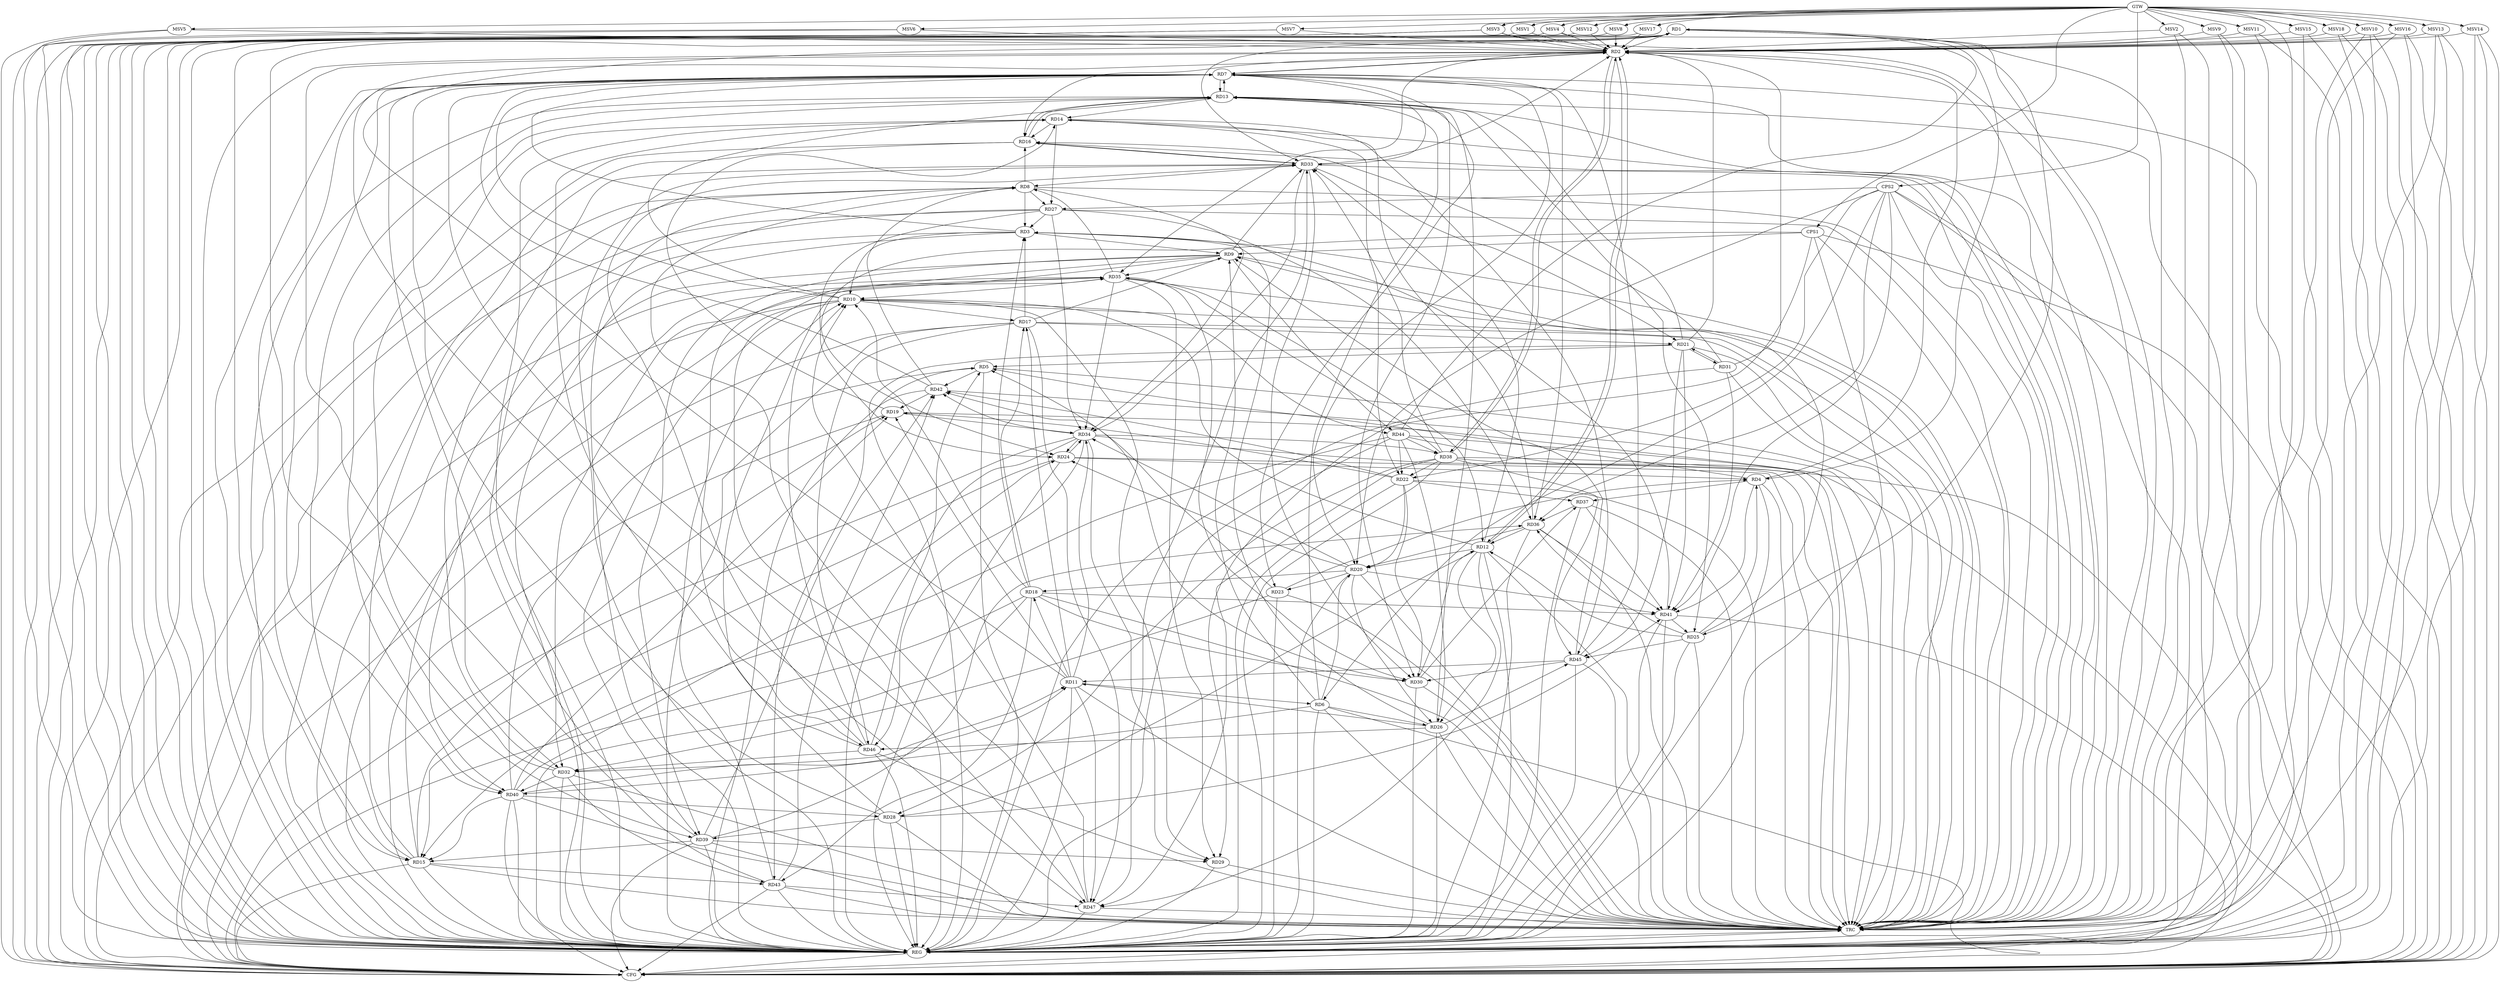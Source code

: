 strict digraph G {
  RD1 [ label="RD1" ];
  RD2 [ label="RD2" ];
  RD3 [ label="RD3" ];
  RD4 [ label="RD4" ];
  RD5 [ label="RD5" ];
  RD6 [ label="RD6" ];
  RD7 [ label="RD7" ];
  RD8 [ label="RD8" ];
  RD9 [ label="RD9" ];
  RD10 [ label="RD10" ];
  RD11 [ label="RD11" ];
  RD12 [ label="RD12" ];
  RD13 [ label="RD13" ];
  RD14 [ label="RD14" ];
  RD15 [ label="RD15" ];
  RD16 [ label="RD16" ];
  RD17 [ label="RD17" ];
  RD18 [ label="RD18" ];
  RD19 [ label="RD19" ];
  RD20 [ label="RD20" ];
  RD21 [ label="RD21" ];
  RD22 [ label="RD22" ];
  RD23 [ label="RD23" ];
  RD24 [ label="RD24" ];
  RD25 [ label="RD25" ];
  RD26 [ label="RD26" ];
  RD27 [ label="RD27" ];
  RD28 [ label="RD28" ];
  RD29 [ label="RD29" ];
  RD30 [ label="RD30" ];
  RD31 [ label="RD31" ];
  RD32 [ label="RD32" ];
  RD33 [ label="RD33" ];
  RD34 [ label="RD34" ];
  RD35 [ label="RD35" ];
  RD36 [ label="RD36" ];
  RD37 [ label="RD37" ];
  RD38 [ label="RD38" ];
  RD39 [ label="RD39" ];
  RD40 [ label="RD40" ];
  RD41 [ label="RD41" ];
  RD42 [ label="RD42" ];
  RD43 [ label="RD43" ];
  RD44 [ label="RD44" ];
  RD45 [ label="RD45" ];
  RD46 [ label="RD46" ];
  RD47 [ label="RD47" ];
  CPS1 [ label="CPS1" ];
  CPS2 [ label="CPS2" ];
  GTW [ label="GTW" ];
  REG [ label="REG" ];
  CFG [ label="CFG" ];
  TRC [ label="TRC" ];
  MSV1 [ label="MSV1" ];
  MSV2 [ label="MSV2" ];
  MSV3 [ label="MSV3" ];
  MSV4 [ label="MSV4" ];
  MSV5 [ label="MSV5" ];
  MSV6 [ label="MSV6" ];
  MSV7 [ label="MSV7" ];
  MSV8 [ label="MSV8" ];
  MSV9 [ label="MSV9" ];
  MSV10 [ label="MSV10" ];
  MSV11 [ label="MSV11" ];
  MSV12 [ label="MSV12" ];
  MSV13 [ label="MSV13" ];
  MSV14 [ label="MSV14" ];
  MSV15 [ label="MSV15" ];
  MSV16 [ label="MSV16" ];
  MSV17 [ label="MSV17" ];
  MSV18 [ label="MSV18" ];
  RD1 -> RD2;
  RD1 -> RD4;
  RD11 -> RD1;
  RD1 -> RD15;
  RD1 -> RD25;
  RD1 -> RD33;
  RD1 -> RD39;
  RD44 -> RD1;
  RD4 -> RD2;
  RD2 -> RD7;
  RD7 -> RD2;
  RD2 -> RD12;
  RD12 -> RD2;
  RD2 -> RD16;
  RD21 -> RD2;
  RD31 -> RD2;
  RD33 -> RD2;
  RD2 -> RD35;
  RD2 -> RD38;
  RD38 -> RD2;
  RD43 -> RD2;
  RD2 -> RD47;
  RD3 -> RD7;
  RD8 -> RD3;
  RD3 -> RD9;
  RD3 -> RD10;
  RD17 -> RD3;
  RD18 -> RD3;
  RD26 -> RD3;
  RD27 -> RD3;
  RD3 -> RD32;
  RD41 -> RD3;
  RD4 -> RD5;
  RD23 -> RD4;
  RD24 -> RD4;
  RD25 -> RD4;
  RD4 -> RD37;
  RD4 -> RD41;
  RD21 -> RD5;
  RD23 -> RD5;
  RD40 -> RD5;
  RD5 -> RD42;
  RD5 -> RD43;
  RD46 -> RD5;
  RD6 -> RD9;
  RD11 -> RD6;
  RD6 -> RD13;
  RD6 -> RD20;
  RD6 -> RD26;
  RD6 -> RD40;
  RD10 -> RD7;
  RD7 -> RD13;
  RD13 -> RD7;
  RD7 -> RD15;
  RD7 -> RD20;
  RD7 -> RD23;
  RD28 -> RD7;
  RD7 -> RD33;
  RD7 -> RD36;
  RD39 -> RD7;
  RD7 -> RD40;
  RD42 -> RD7;
  RD45 -> RD7;
  RD7 -> RD47;
  RD15 -> RD8;
  RD8 -> RD16;
  RD8 -> RD27;
  RD33 -> RD8;
  RD8 -> RD34;
  RD35 -> RD8;
  RD42 -> RD8;
  RD47 -> RD8;
  RD17 -> RD9;
  RD25 -> RD9;
  RD9 -> RD33;
  RD9 -> RD35;
  RD9 -> RD39;
  RD9 -> RD40;
  RD9 -> RD44;
  RD45 -> RD9;
  RD9 -> RD46;
  RD12 -> RD10;
  RD10 -> RD13;
  RD10 -> RD17;
  RD18 -> RD10;
  RD10 -> RD29;
  RD35 -> RD10;
  RD10 -> RD39;
  RD43 -> RD10;
  RD10 -> RD44;
  RD46 -> RD10;
  RD47 -> RD10;
  RD11 -> RD17;
  RD11 -> RD18;
  RD11 -> RD19;
  RD26 -> RD11;
  RD32 -> RD11;
  RD11 -> RD34;
  RD40 -> RD11;
  RD45 -> RD11;
  RD11 -> RD47;
  RD12 -> RD20;
  RD25 -> RD12;
  RD12 -> RD26;
  RD12 -> RD28;
  RD30 -> RD12;
  RD12 -> RD33;
  RD35 -> RD12;
  RD36 -> RD12;
  RD12 -> RD47;
  RD13 -> RD14;
  RD15 -> RD13;
  RD13 -> RD16;
  RD16 -> RD13;
  RD21 -> RD13;
  RD13 -> RD25;
  RD26 -> RD13;
  RD13 -> RD30;
  RD13 -> RD40;
  RD14 -> RD16;
  RD19 -> RD14;
  RD14 -> RD22;
  RD14 -> RD27;
  RD32 -> RD14;
  RD36 -> RD14;
  RD14 -> RD45;
  RD46 -> RD14;
  RD15 -> RD19;
  RD24 -> RD15;
  RD15 -> RD35;
  RD39 -> RD15;
  RD40 -> RD15;
  RD15 -> RD43;
  RD44 -> RD15;
  RD31 -> RD16;
  RD16 -> RD33;
  RD33 -> RD16;
  RD18 -> RD17;
  RD17 -> RD21;
  RD17 -> RD46;
  RD17 -> RD47;
  RD20 -> RD18;
  RD18 -> RD30;
  RD18 -> RD41;
  RD18 -> RD43;
  RD22 -> RD19;
  RD19 -> RD34;
  RD40 -> RD19;
  RD42 -> RD19;
  RD22 -> RD20;
  RD20 -> RD23;
  RD20 -> RD24;
  RD20 -> RD26;
  RD20 -> RD34;
  RD36 -> RD20;
  RD20 -> RD41;
  RD21 -> RD31;
  RD31 -> RD21;
  RD33 -> RD21;
  RD21 -> RD41;
  RD21 -> RD45;
  RD22 -> RD30;
  RD22 -> RD37;
  RD38 -> RD22;
  RD22 -> RD42;
  RD44 -> RD22;
  RD23 -> RD32;
  RD27 -> RD24;
  RD24 -> RD34;
  RD34 -> RD24;
  RD40 -> RD24;
  RD25 -> RD36;
  RD41 -> RD25;
  RD25 -> RD45;
  RD44 -> RD26;
  RD26 -> RD45;
  RD26 -> RD46;
  RD27 -> RD34;
  RD27 -> RD36;
  RD28 -> RD35;
  RD38 -> RD28;
  RD28 -> RD39;
  RD40 -> RD28;
  RD28 -> RD41;
  RD34 -> RD29;
  RD35 -> RD29;
  RD39 -> RD29;
  RD33 -> RD30;
  RD35 -> RD30;
  RD30 -> RD37;
  RD30 -> RD42;
  RD45 -> RD30;
  RD31 -> RD41;
  RD32 -> RD33;
  RD35 -> RD32;
  RD32 -> RD40;
  RD32 -> RD43;
  RD46 -> RD32;
  RD33 -> RD34;
  RD38 -> RD33;
  RD46 -> RD33;
  RD47 -> RD33;
  RD35 -> RD34;
  RD34 -> RD38;
  RD34 -> RD42;
  RD34 -> RD46;
  RD38 -> RD35;
  RD37 -> RD36;
  RD39 -> RD36;
  RD36 -> RD41;
  RD37 -> RD41;
  RD44 -> RD38;
  RD38 -> RD45;
  RD38 -> RD47;
  RD39 -> RD42;
  RD43 -> RD42;
  RD43 -> RD47;
  CPS1 -> RD29;
  CPS1 -> RD24;
  CPS1 -> RD9;
  CPS2 -> RD36;
  CPS2 -> RD22;
  CPS2 -> RD20;
  CPS2 -> RD27;
  CPS2 -> RD41;
  CPS2 -> RD6;
  GTW -> CPS1;
  GTW -> CPS2;
  RD1 -> REG;
  RD2 -> REG;
  RD3 -> REG;
  RD4 -> REG;
  RD5 -> REG;
  RD6 -> REG;
  RD7 -> REG;
  RD8 -> REG;
  RD9 -> REG;
  RD10 -> REG;
  RD11 -> REG;
  RD12 -> REG;
  RD13 -> REG;
  RD14 -> REG;
  RD15 -> REG;
  RD16 -> REG;
  RD17 -> REG;
  RD18 -> REG;
  RD19 -> REG;
  RD20 -> REG;
  RD21 -> REG;
  RD22 -> REG;
  RD23 -> REG;
  RD24 -> REG;
  RD25 -> REG;
  RD26 -> REG;
  RD27 -> REG;
  RD28 -> REG;
  RD29 -> REG;
  RD30 -> REG;
  RD31 -> REG;
  RD32 -> REG;
  RD33 -> REG;
  RD34 -> REG;
  RD35 -> REG;
  RD36 -> REG;
  RD37 -> REG;
  RD38 -> REG;
  RD39 -> REG;
  RD40 -> REG;
  RD41 -> REG;
  RD42 -> REG;
  RD43 -> REG;
  RD44 -> REG;
  RD45 -> REG;
  RD46 -> REG;
  RD47 -> REG;
  CPS1 -> REG;
  CPS2 -> REG;
  RD43 -> CFG;
  RD8 -> CFG;
  RD15 -> CFG;
  RD16 -> CFG;
  RD18 -> CFG;
  RD39 -> CFG;
  RD41 -> CFG;
  RD40 -> CFG;
  RD17 -> CFG;
  CPS2 -> CFG;
  RD27 -> CFG;
  RD6 -> CFG;
  RD38 -> CFG;
  RD13 -> CFG;
  CPS1 -> CFG;
  RD34 -> CFG;
  RD7 -> CFG;
  RD1 -> CFG;
  RD10 -> CFG;
  RD44 -> CFG;
  REG -> CFG;
  RD1 -> TRC;
  RD2 -> TRC;
  RD3 -> TRC;
  RD4 -> TRC;
  RD5 -> TRC;
  RD6 -> TRC;
  RD7 -> TRC;
  RD8 -> TRC;
  RD9 -> TRC;
  RD10 -> TRC;
  RD11 -> TRC;
  RD12 -> TRC;
  RD13 -> TRC;
  RD14 -> TRC;
  RD15 -> TRC;
  RD16 -> TRC;
  RD17 -> TRC;
  RD18 -> TRC;
  RD19 -> TRC;
  RD20 -> TRC;
  RD21 -> TRC;
  RD22 -> TRC;
  RD23 -> TRC;
  RD24 -> TRC;
  RD25 -> TRC;
  RD26 -> TRC;
  RD27 -> TRC;
  RD28 -> TRC;
  RD29 -> TRC;
  RD30 -> TRC;
  RD31 -> TRC;
  RD32 -> TRC;
  RD33 -> TRC;
  RD34 -> TRC;
  RD35 -> TRC;
  RD36 -> TRC;
  RD37 -> TRC;
  RD38 -> TRC;
  RD39 -> TRC;
  RD40 -> TRC;
  RD41 -> TRC;
  RD42 -> TRC;
  RD43 -> TRC;
  RD44 -> TRC;
  RD45 -> TRC;
  RD46 -> TRC;
  RD47 -> TRC;
  CPS1 -> TRC;
  CPS2 -> TRC;
  GTW -> TRC;
  CFG -> TRC;
  TRC -> REG;
  MSV1 -> RD2;
  MSV2 -> RD2;
  MSV3 -> RD2;
  MSV4 -> RD2;
  MSV5 -> RD2;
  GTW -> MSV1;
  MSV1 -> REG;
  GTW -> MSV2;
  MSV2 -> REG;
  MSV2 -> TRC;
  GTW -> MSV3;
  MSV3 -> REG;
  MSV3 -> TRC;
  MSV3 -> CFG;
  GTW -> MSV4;
  MSV4 -> REG;
  MSV4 -> TRC;
  MSV4 -> CFG;
  GTW -> MSV5;
  MSV5 -> REG;
  MSV5 -> CFG;
  MSV6 -> RD2;
  GTW -> MSV6;
  MSV6 -> REG;
  MSV6 -> CFG;
  MSV7 -> RD2;
  GTW -> MSV7;
  MSV7 -> REG;
  MSV7 -> CFG;
  MSV8 -> RD2;
  MSV9 -> RD2;
  MSV10 -> RD2;
  GTW -> MSV8;
  MSV8 -> REG;
  GTW -> MSV9;
  MSV9 -> REG;
  MSV9 -> TRC;
  GTW -> MSV10;
  MSV10 -> REG;
  MSV10 -> TRC;
  MSV10 -> CFG;
  MSV11 -> RD2;
  GTW -> MSV11;
  MSV11 -> REG;
  MSV11 -> CFG;
  MSV12 -> RD2;
  GTW -> MSV12;
  MSV12 -> REG;
  MSV13 -> RD2;
  GTW -> MSV13;
  MSV13 -> REG;
  MSV13 -> TRC;
  MSV13 -> CFG;
  MSV14 -> RD2;
  MSV15 -> RD2;
  GTW -> MSV14;
  MSV14 -> REG;
  MSV14 -> TRC;
  MSV14 -> CFG;
  GTW -> MSV15;
  MSV15 -> REG;
  MSV15 -> CFG;
  MSV16 -> RD2;
  GTW -> MSV16;
  MSV16 -> REG;
  MSV16 -> TRC;
  MSV16 -> CFG;
  MSV17 -> RD2;
  MSV18 -> RD2;
  GTW -> MSV17;
  MSV17 -> REG;
  GTW -> MSV18;
  MSV18 -> REG;
  MSV18 -> CFG;
}
